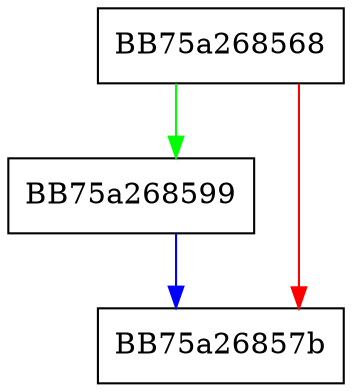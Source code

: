 digraph put {
  node [shape="box"];
  graph [splines=ortho];
  BB75a268568 -> BB75a268599 [color="green"];
  BB75a268568 -> BB75a26857b [color="red"];
  BB75a268599 -> BB75a26857b [color="blue"];
}